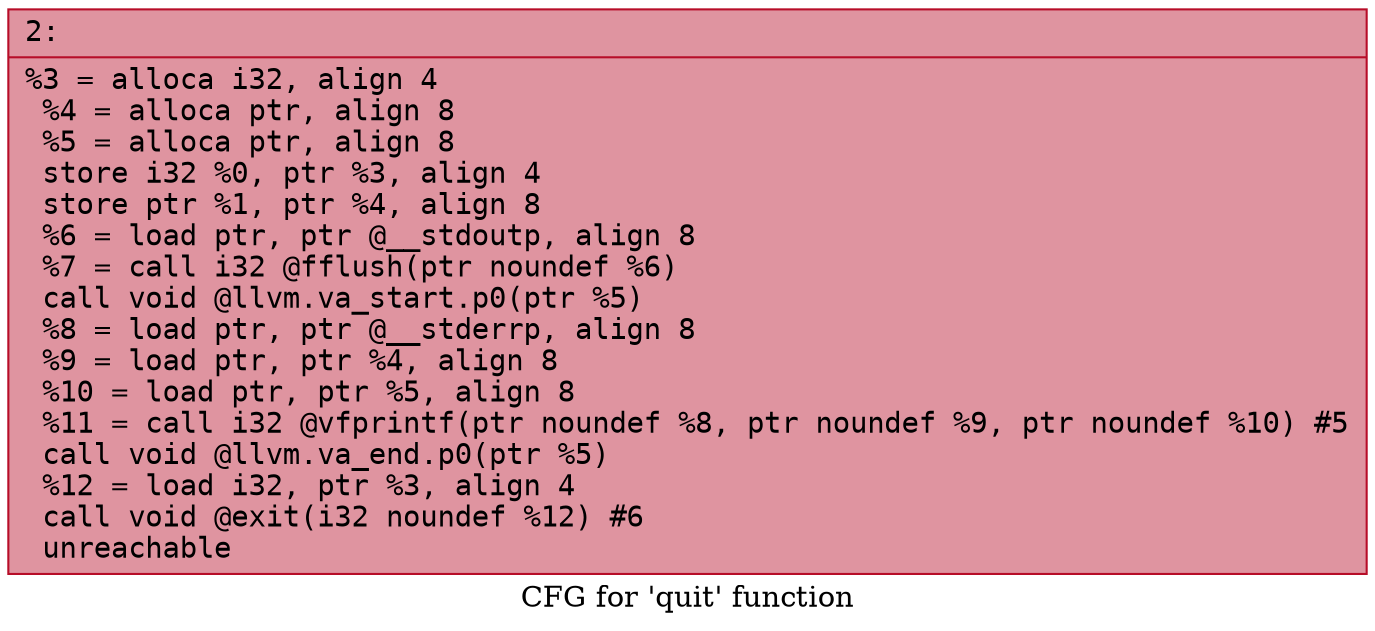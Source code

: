 digraph "CFG for 'quit' function" {
	label="CFG for 'quit' function";

	Node0x600000069ef0 [shape=record,color="#b70d28ff", style=filled, fillcolor="#b70d2870" fontname="Courier",label="{2:\l|  %3 = alloca i32, align 4\l  %4 = alloca ptr, align 8\l  %5 = alloca ptr, align 8\l  store i32 %0, ptr %3, align 4\l  store ptr %1, ptr %4, align 8\l  %6 = load ptr, ptr @__stdoutp, align 8\l  %7 = call i32 @fflush(ptr noundef %6)\l  call void @llvm.va_start.p0(ptr %5)\l  %8 = load ptr, ptr @__stderrp, align 8\l  %9 = load ptr, ptr %4, align 8\l  %10 = load ptr, ptr %5, align 8\l  %11 = call i32 @vfprintf(ptr noundef %8, ptr noundef %9, ptr noundef %10) #5\l  call void @llvm.va_end.p0(ptr %5)\l  %12 = load i32, ptr %3, align 4\l  call void @exit(i32 noundef %12) #6\l  unreachable\l}"];
}
